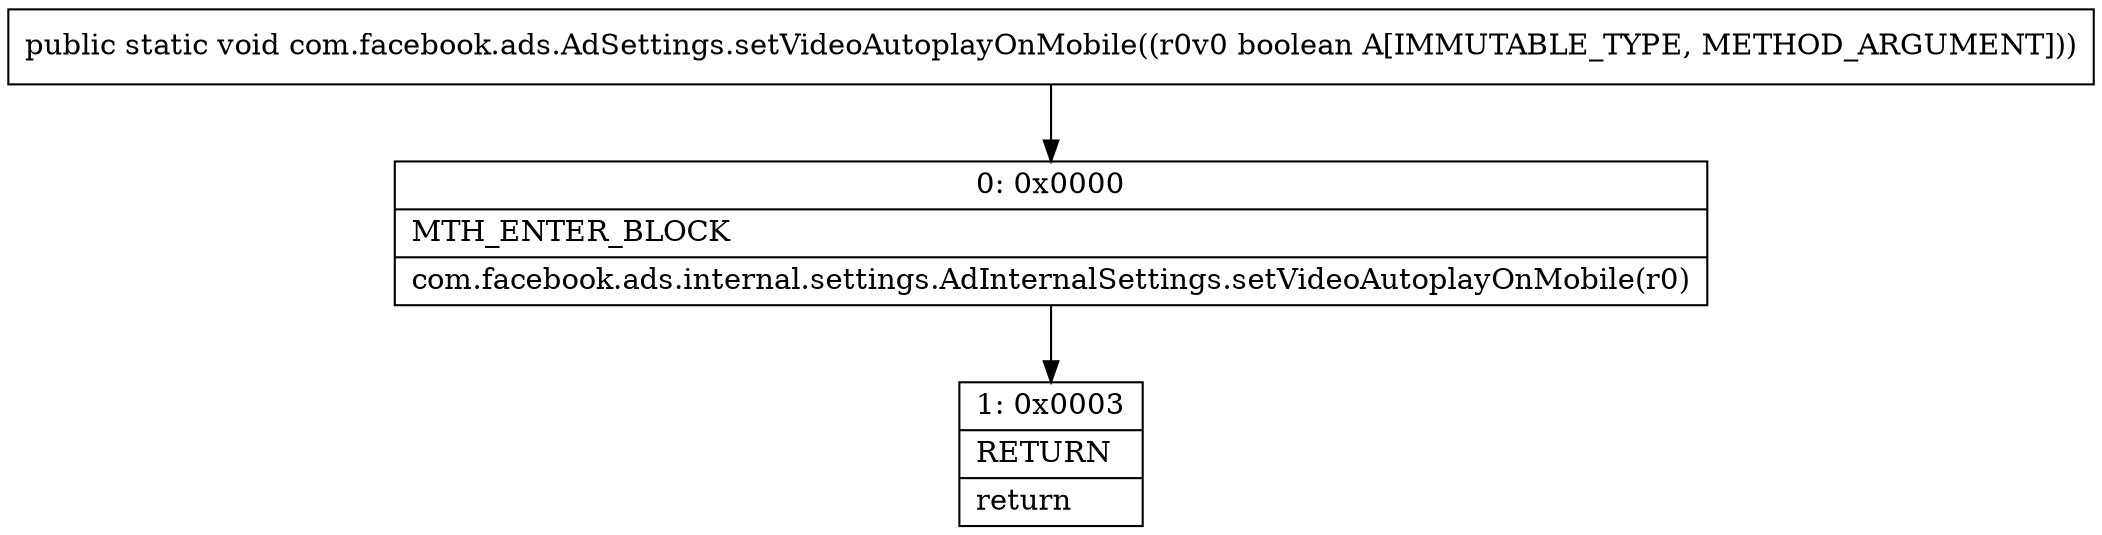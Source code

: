 digraph "CFG forcom.facebook.ads.AdSettings.setVideoAutoplayOnMobile(Z)V" {
Node_0 [shape=record,label="{0\:\ 0x0000|MTH_ENTER_BLOCK\l|com.facebook.ads.internal.settings.AdInternalSettings.setVideoAutoplayOnMobile(r0)\l}"];
Node_1 [shape=record,label="{1\:\ 0x0003|RETURN\l|return\l}"];
MethodNode[shape=record,label="{public static void com.facebook.ads.AdSettings.setVideoAutoplayOnMobile((r0v0 boolean A[IMMUTABLE_TYPE, METHOD_ARGUMENT])) }"];
MethodNode -> Node_0;
Node_0 -> Node_1;
}

